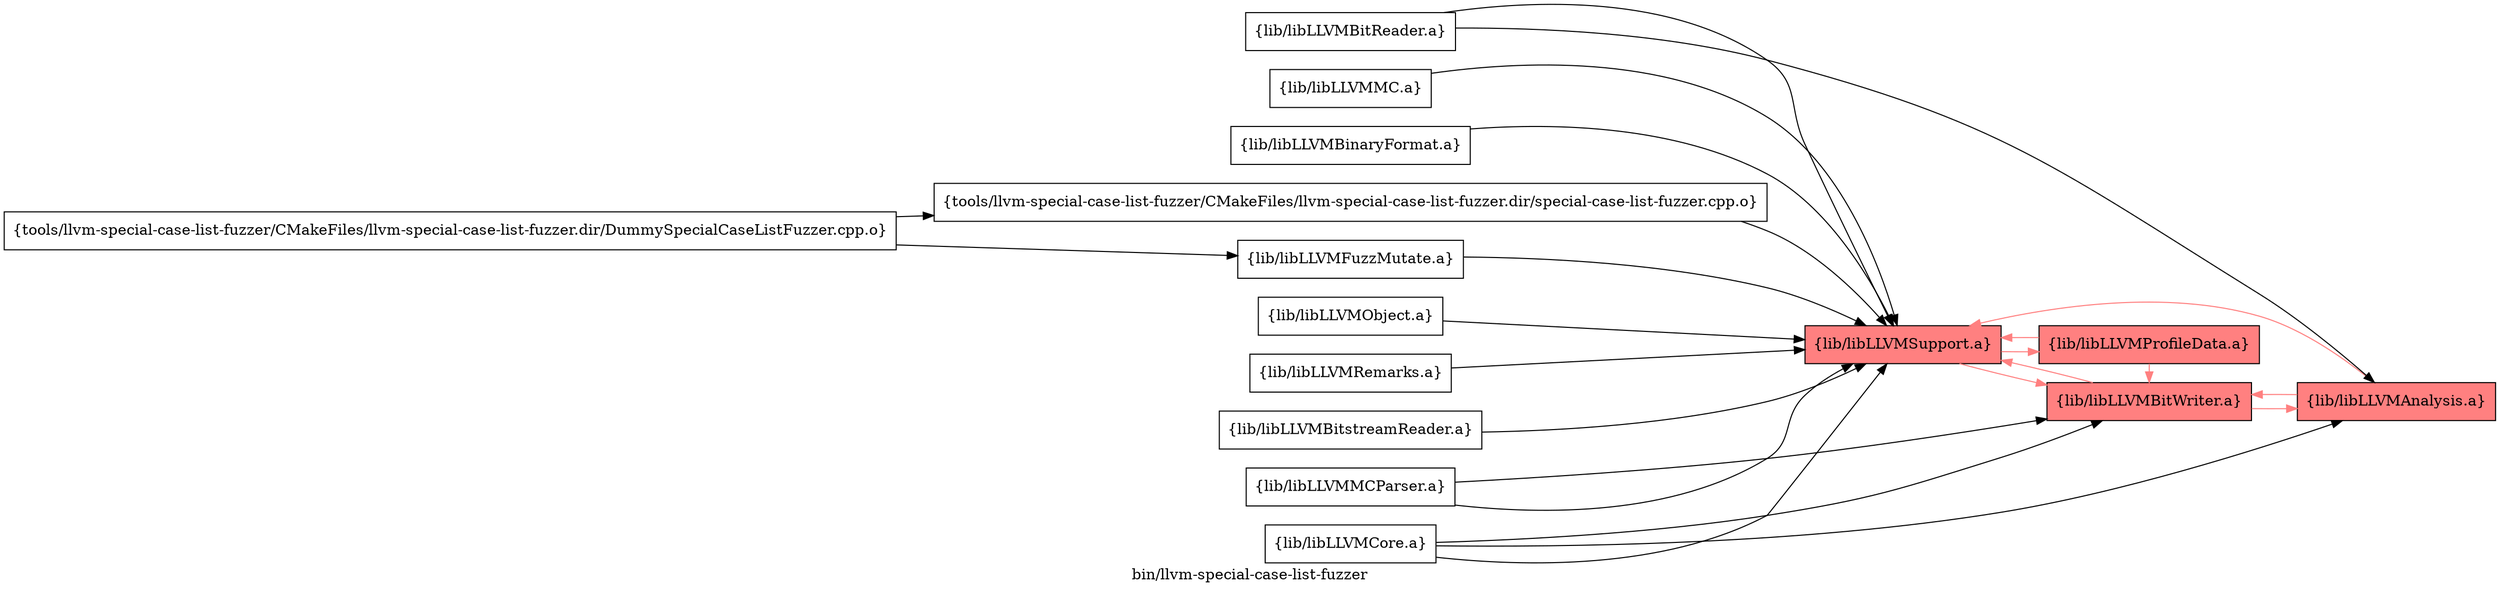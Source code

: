 digraph "bin/llvm-special-case-list-fuzzer" {
	label="bin/llvm-special-case-list-fuzzer";
	rankdir="LR"
	{ rank=same; Node0x562020afd188;  }
	{ rank=same; Node0x562020affc08; Node0x562020af9b78;  }
	{ rank=same; Node0x562020af9678;  }
	{ rank=same; Node0x562020afe038; Node0x562020b000b8;  }

	Node0x562020afd188 [shape=record,shape=box,group=0,label="{tools/llvm-special-case-list-fuzzer/CMakeFiles/llvm-special-case-list-fuzzer.dir/DummySpecialCaseListFuzzer.cpp.o}"];
	Node0x562020afd188 -> Node0x562020affc08;
	Node0x562020afd188 -> Node0x562020af9b78;
	Node0x562020affc08 [shape=record,shape=box,group=0,label="{tools/llvm-special-case-list-fuzzer/CMakeFiles/llvm-special-case-list-fuzzer.dir/special-case-list-fuzzer.cpp.o}"];
	Node0x562020affc08 -> Node0x562020af9678;
	Node0x562020af9b78 [shape=record,shape=box,group=0,label="{lib/libLLVMFuzzMutate.a}"];
	Node0x562020af9b78 -> Node0x562020af9678;
	Node0x562020af9678 [shape=record,shape=box,style=filled,fillcolor="1.000000 0.5 1",group=1,label="{lib/libLLVMSupport.a}"];
	Node0x562020af9678 -> Node0x562020afe038[color="1.000000 0.5 1"];
	Node0x562020af9678 -> Node0x562020b000b8[color="1.000000 0.5 1"];
	Node0x562020afe038 [shape=record,shape=box,style=filled,fillcolor="1.000000 0.5 1",group=1,label="{lib/libLLVMBitWriter.a}"];
	Node0x562020afe038 -> Node0x562020af9678[color="1.000000 0.5 1"];
	Node0x562020afe038 -> Node0x562020afbe78[color="1.000000 0.5 1"];
	Node0x562020afbe78 [shape=record,shape=box,style=filled,fillcolor="1.000000 0.5 1",group=1,label="{lib/libLLVMAnalysis.a}"];
	Node0x562020afbe78 -> Node0x562020af9678[color="1.000000 0.5 1"];
	Node0x562020afbe78 -> Node0x562020afe038[color="1.000000 0.5 1"];
	Node0x562020afc378 [shape=record,shape=box,group=0,label="{lib/libLLVMObject.a}"];
	Node0x562020afc378 -> Node0x562020af9678;
	Node0x562020b005b8 [shape=record,shape=box,group=0,label="{lib/libLLVMBitReader.a}"];
	Node0x562020b005b8 -> Node0x562020af9678;
	Node0x562020b005b8 -> Node0x562020afbe78;
	Node0x562020b00ab8 [shape=record,shape=box,group=0,label="{lib/libLLVMMCParser.a}"];
	Node0x562020b00ab8 -> Node0x562020af9678;
	Node0x562020b00ab8 -> Node0x562020afe038;
	Node0x562020b000b8 [shape=record,shape=box,style=filled,fillcolor="1.000000 0.5 1",group=1,label="{lib/libLLVMProfileData.a}"];
	Node0x562020b000b8 -> Node0x562020af9678[color="1.000000 0.5 1"];
	Node0x562020b000b8 -> Node0x562020afe038[color="1.000000 0.5 1"];
	Node0x562020aff078 [shape=record,shape=box,group=0,label="{lib/libLLVMCore.a}"];
	Node0x562020aff078 -> Node0x562020af9678;
	Node0x562020aff078 -> Node0x562020afbe78;
	Node0x562020aff078 -> Node0x562020afe038;
	Node0x562020aff168 [shape=record,shape=box,group=0,label="{lib/libLLVMRemarks.a}"];
	Node0x562020aff168 -> Node0x562020af9678;
	Node0x562020afec18 [shape=record,shape=box,group=0,label="{lib/libLLVMBitstreamReader.a}"];
	Node0x562020afec18 -> Node0x562020af9678;
	Node0x562020afe6c8 [shape=record,shape=box,group=0,label="{lib/libLLVMMC.a}"];
	Node0x562020afe6c8 -> Node0x562020af9678;
	Node0x562020af9998 [shape=record,shape=box,group=0,label="{lib/libLLVMBinaryFormat.a}"];
	Node0x562020af9998 -> Node0x562020af9678;
}
